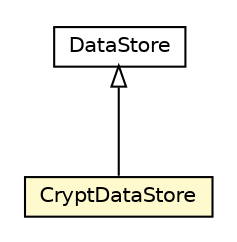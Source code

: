 #!/usr/local/bin/dot
#
# Class diagram 
# Generated by UMLGraph version R5_6-24-gf6e263 (http://www.umlgraph.org/)
#

digraph G {
	edge [fontname="Helvetica",fontsize=10,labelfontname="Helvetica",labelfontsize=10];
	node [fontname="Helvetica",fontsize=10,shape=plaintext];
	nodesep=0.25;
	ranksep=0.5;
	// org.universAAL.context.sesame.sail.crypt.CryptDataStore
	c3182718 [label=<<table title="org.universAAL.context.sesame.sail.crypt.CryptDataStore" border="0" cellborder="1" cellspacing="0" cellpadding="2" port="p" bgcolor="lemonChiffon" href="./CryptDataStore.html">
		<tr><td><table border="0" cellspacing="0" cellpadding="1">
<tr><td align="center" balign="center"> CryptDataStore </td></tr>
		</table></td></tr>
		</table>>, URL="./CryptDataStore.html", fontname="Helvetica", fontcolor="black", fontsize=10.0];
	//org.universAAL.context.sesame.sail.crypt.CryptDataStore extends org.openrdf.sail.nativerdf.datastore.DataStore
	c3184243:p -> c3182718:p [dir=back,arrowtail=empty];
	// org.openrdf.sail.nativerdf.datastore.DataStore
	c3184243 [label=<<table title="org.openrdf.sail.nativerdf.datastore.DataStore" border="0" cellborder="1" cellspacing="0" cellpadding="2" port="p" href="http://java.sun.com/j2se/1.4.2/docs/api/org/openrdf/sail/nativerdf/datastore/DataStore.html">
		<tr><td><table border="0" cellspacing="0" cellpadding="1">
<tr><td align="center" balign="center"> DataStore </td></tr>
		</table></td></tr>
		</table>>, URL="http://java.sun.com/j2se/1.4.2/docs/api/org/openrdf/sail/nativerdf/datastore/DataStore.html", fontname="Helvetica", fontcolor="black", fontsize=10.0];
}

